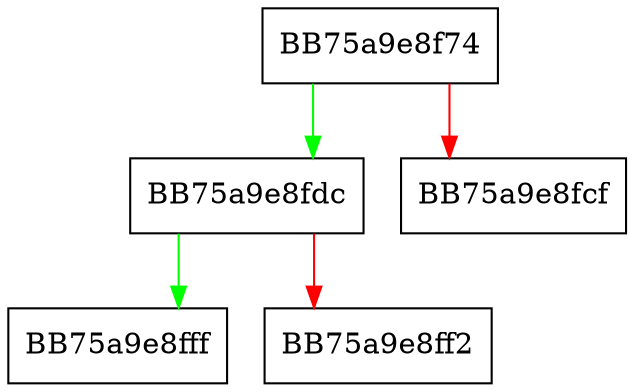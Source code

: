 digraph CSecurityAttributesHolder {
  node [shape="box"];
  graph [splines=ortho];
  BB75a9e8f74 -> BB75a9e8fdc [color="green"];
  BB75a9e8f74 -> BB75a9e8fcf [color="red"];
  BB75a9e8fdc -> BB75a9e8fff [color="green"];
  BB75a9e8fdc -> BB75a9e8ff2 [color="red"];
}